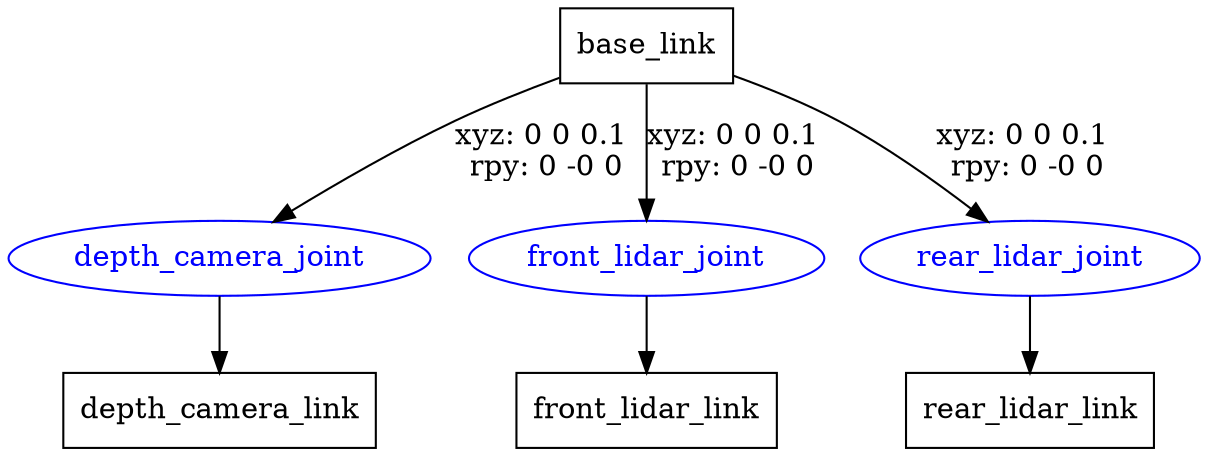 digraph G {
node [shape=box];
"base_link" [label="base_link"];
"depth_camera_link" [label="depth_camera_link"];
"front_lidar_link" [label="front_lidar_link"];
"rear_lidar_link" [label="rear_lidar_link"];
node [shape=ellipse, color=blue, fontcolor=blue];
"base_link" -> "depth_camera_joint" [label="xyz: 0 0 0.1 \nrpy: 0 -0 0"]
"depth_camera_joint" -> "depth_camera_link"
"base_link" -> "front_lidar_joint" [label="xyz: 0 0 0.1 \nrpy: 0 -0 0"]
"front_lidar_joint" -> "front_lidar_link"
"base_link" -> "rear_lidar_joint" [label="xyz: 0 0 0.1 \nrpy: 0 -0 0"]
"rear_lidar_joint" -> "rear_lidar_link"
}
